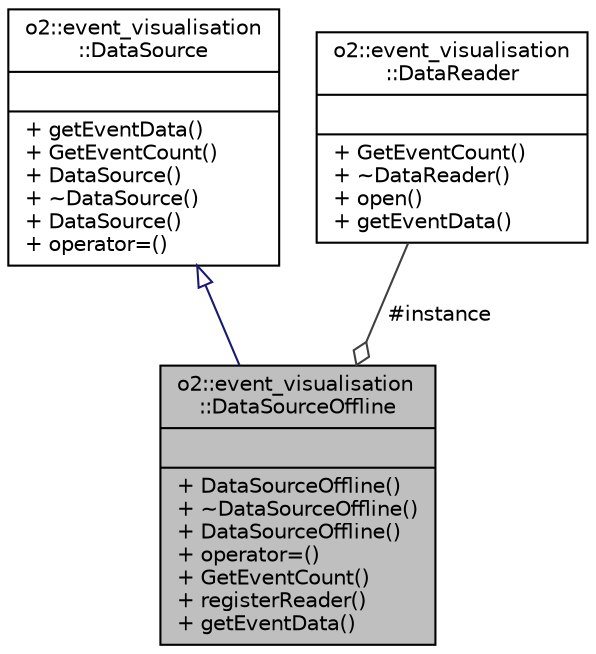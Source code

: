 digraph "o2::event_visualisation::DataSourceOffline"
{
 // INTERACTIVE_SVG=YES
  bgcolor="transparent";
  edge [fontname="Helvetica",fontsize="10",labelfontname="Helvetica",labelfontsize="10"];
  node [fontname="Helvetica",fontsize="10",shape=record];
  Node1 [label="{o2::event_visualisation\l::DataSourceOffline\n||+ DataSourceOffline()\l+ ~DataSourceOffline()\l+ DataSourceOffline()\l+ operator=()\l+ GetEventCount()\l+ registerReader()\l+ getEventData()\l}",height=0.2,width=0.4,color="black", fillcolor="grey75", style="filled", fontcolor="black"];
  Node2 -> Node1 [dir="back",color="midnightblue",fontsize="10",style="solid",arrowtail="onormal",fontname="Helvetica"];
  Node2 [label="{o2::event_visualisation\l::DataSource\n||+ getEventData()\l+ GetEventCount()\l+ DataSource()\l+ ~DataSource()\l+ DataSource()\l+ operator=()\l}",height=0.2,width=0.4,color="black",URL="$d2/d70/classo2_1_1event__visualisation_1_1DataSource.html"];
  Node3 -> Node1 [color="grey25",fontsize="10",style="solid",label=" #instance" ,arrowhead="odiamond",fontname="Helvetica"];
  Node3 [label="{o2::event_visualisation\l::DataReader\n||+ GetEventCount()\l+ ~DataReader()\l+ open()\l+ getEventData()\l}",height=0.2,width=0.4,color="black",URL="$d9/ded/classo2_1_1event__visualisation_1_1DataReader.html"];
}

